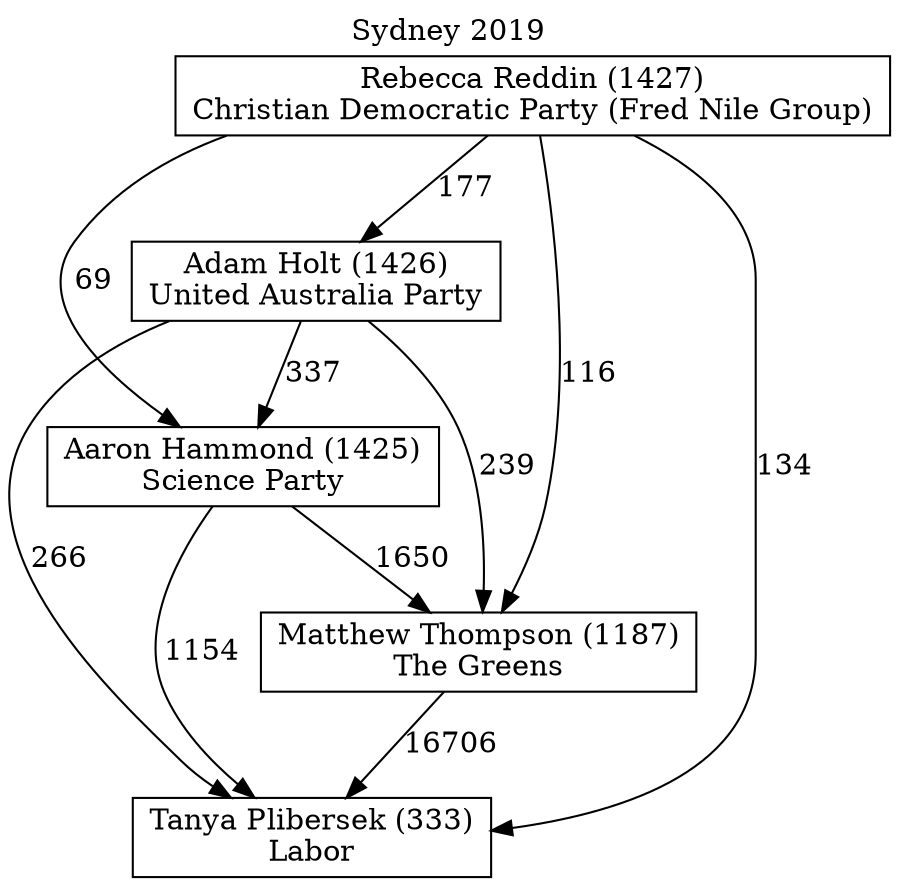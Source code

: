 // House preference flow
digraph "Tanya Plibersek (333)_Sydney_2019" {
	graph [label="Sydney 2019" labelloc=t mclimit=10]
	node [shape=box]
	"Tanya Plibersek (333)" [label="Tanya Plibersek (333)
Labor"]
	"Matthew Thompson (1187)" [label="Matthew Thompson (1187)
The Greens"]
	"Aaron Hammond (1425)" [label="Aaron Hammond (1425)
Science Party"]
	"Adam Holt (1426)" [label="Adam Holt (1426)
United Australia Party"]
	"Rebecca Reddin (1427)" [label="Rebecca Reddin (1427)
Christian Democratic Party (Fred Nile Group)"]
	"Matthew Thompson (1187)" -> "Tanya Plibersek (333)" [label=16706]
	"Aaron Hammond (1425)" -> "Matthew Thompson (1187)" [label=1650]
	"Adam Holt (1426)" -> "Aaron Hammond (1425)" [label=337]
	"Rebecca Reddin (1427)" -> "Adam Holt (1426)" [label=177]
	"Aaron Hammond (1425)" -> "Tanya Plibersek (333)" [label=1154]
	"Adam Holt (1426)" -> "Tanya Plibersek (333)" [label=266]
	"Rebecca Reddin (1427)" -> "Tanya Plibersek (333)" [label=134]
	"Rebecca Reddin (1427)" -> "Aaron Hammond (1425)" [label=69]
	"Adam Holt (1426)" -> "Matthew Thompson (1187)" [label=239]
	"Rebecca Reddin (1427)" -> "Matthew Thompson (1187)" [label=116]
}
